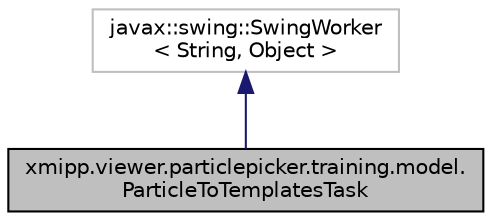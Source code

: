 digraph "xmipp.viewer.particlepicker.training.model.ParticleToTemplatesTask"
{
  edge [fontname="Helvetica",fontsize="10",labelfontname="Helvetica",labelfontsize="10"];
  node [fontname="Helvetica",fontsize="10",shape=record];
  Node0 [label="xmipp.viewer.particlepicker.training.model.\lParticleToTemplatesTask",height=0.2,width=0.4,color="black", fillcolor="grey75", style="filled", fontcolor="black"];
  Node1 -> Node0 [dir="back",color="midnightblue",fontsize="10",style="solid",fontname="Helvetica"];
  Node1 [label="javax::swing::SwingWorker\l\< String, Object \>",height=0.2,width=0.4,color="grey75", fillcolor="white", style="filled"];
}
